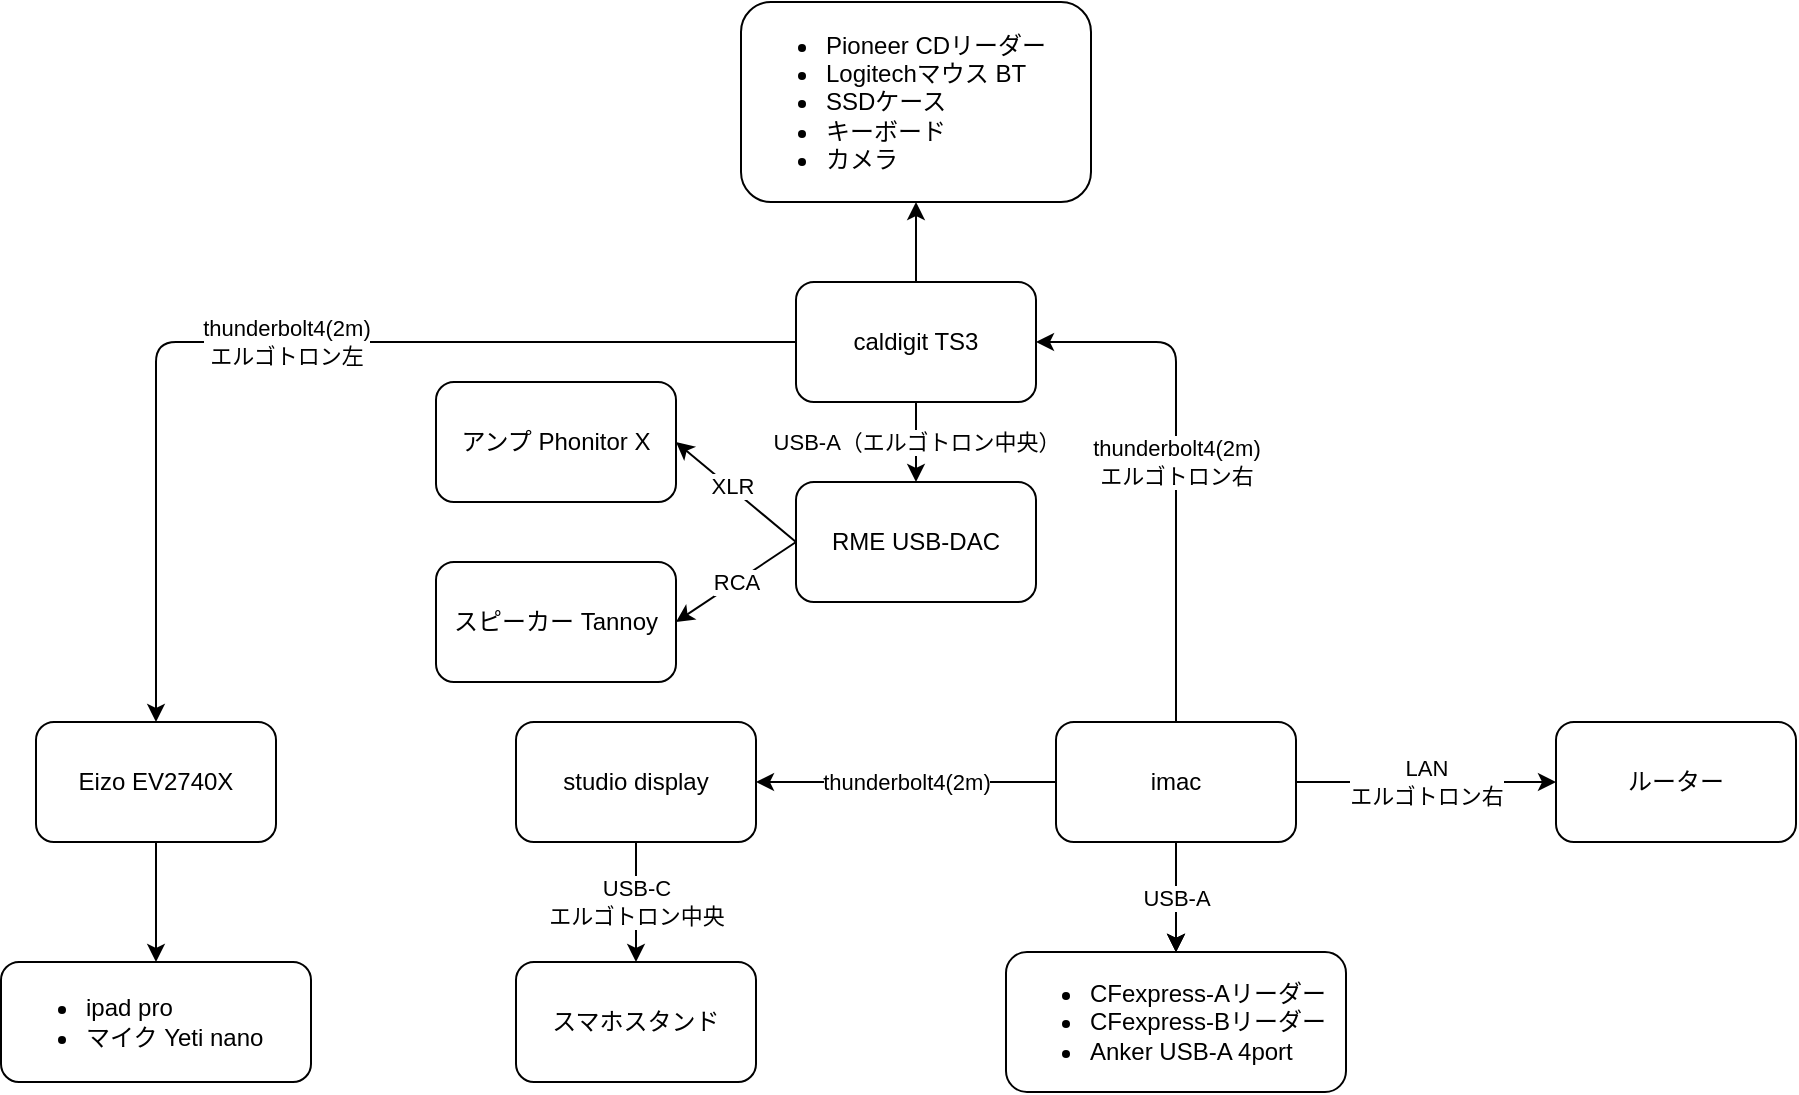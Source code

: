 <mxfile>
    <diagram id="xjeuZAgo3kkd_qwhfWCV" name="ページ1">
        <mxGraphModel dx="712" dy="1594" grid="1" gridSize="10" guides="1" tooltips="1" connect="1" arrows="1" fold="1" page="1" pageScale="1" pageWidth="827" pageHeight="1169" math="0" shadow="0">
            <root>
                <mxCell id="0"/>
                <mxCell id="1" parent="0"/>
                <mxCell id="7" value="thunderbolt4(2m)&lt;br&gt;エルゴトロン右" style="edgeStyle=none;html=1;entryX=1;entryY=0.5;entryDx=0;entryDy=0;exitX=0.5;exitY=0;exitDx=0;exitDy=0;" parent="1" source="2" target="6" edge="1">
                    <mxGeometry relative="1" as="geometry">
                        <Array as="points">
                            <mxPoint x="590" y="140"/>
                        </Array>
                        <mxPoint as="offset"/>
                    </mxGeometry>
                </mxCell>
                <mxCell id="10" value="" style="edgeStyle=none;html=1;" parent="1" source="2" target="9" edge="1">
                    <mxGeometry relative="1" as="geometry"/>
                </mxCell>
                <mxCell id="12" value="" style="edgeStyle=none;html=1;" parent="1" source="2" target="9" edge="1">
                    <mxGeometry relative="1" as="geometry"/>
                </mxCell>
                <mxCell id="13" value="USB-A" style="edgeStyle=none;html=1;" parent="1" source="2" target="9" edge="1">
                    <mxGeometry relative="1" as="geometry"/>
                </mxCell>
                <mxCell id="21" value="thunderbolt4(2m)" style="edgeStyle=none;html=1;entryX=1;entryY=0.5;entryDx=0;entryDy=0;" parent="1" source="2" target="3" edge="1">
                    <mxGeometry relative="1" as="geometry"/>
                </mxCell>
                <mxCell id="25" value="LAN&lt;br&gt;エルゴトロン右" style="edgeStyle=none;html=1;" parent="1" source="2" target="24" edge="1">
                    <mxGeometry relative="1" as="geometry"/>
                </mxCell>
                <mxCell id="2" value="imac" style="rounded=1;whiteSpace=wrap;html=1;" parent="1" vertex="1">
                    <mxGeometry x="530" y="330" width="120" height="60" as="geometry"/>
                </mxCell>
                <mxCell id="34" value="USB-C&lt;br&gt;エルゴトロン中央" style="edgeStyle=none;html=1;" edge="1" parent="1" source="3" target="33">
                    <mxGeometry relative="1" as="geometry"/>
                </mxCell>
                <mxCell id="3" value="studio display" style="rounded=1;whiteSpace=wrap;html=1;" parent="1" vertex="1">
                    <mxGeometry x="260" y="330" width="120" height="60" as="geometry"/>
                </mxCell>
                <mxCell id="23" value="" style="edgeStyle=none;html=1;" parent="1" source="4" target="22" edge="1">
                    <mxGeometry relative="1" as="geometry"/>
                </mxCell>
                <mxCell id="4" value="Eizo EV2740X" style="rounded=1;whiteSpace=wrap;html=1;" parent="1" vertex="1">
                    <mxGeometry x="20" y="330" width="120" height="60" as="geometry"/>
                </mxCell>
                <mxCell id="19" value="" style="edgeStyle=none;html=1;" parent="1" source="6" target="18" edge="1">
                    <mxGeometry relative="1" as="geometry"/>
                </mxCell>
                <mxCell id="20" value="thunderbolt4(2m)&lt;br&gt;エルゴトロン左" style="edgeStyle=none;html=1;entryX=0.5;entryY=0;entryDx=0;entryDy=0;exitX=0;exitY=0.5;exitDx=0;exitDy=0;" parent="1" source="6" target="4" edge="1">
                    <mxGeometry relative="1" as="geometry">
                        <Array as="points">
                            <mxPoint x="80" y="140"/>
                        </Array>
                        <mxPoint as="offset"/>
                    </mxGeometry>
                </mxCell>
                <mxCell id="27" value="USB-A（エルゴトロン中央）" style="edgeStyle=none;html=1;" parent="1" source="6" target="26" edge="1">
                    <mxGeometry relative="1" as="geometry">
                        <mxPoint as="offset"/>
                    </mxGeometry>
                </mxCell>
                <mxCell id="6" value="caldigit TS3" style="rounded=1;whiteSpace=wrap;html=1;" parent="1" vertex="1">
                    <mxGeometry x="400" y="110" width="120" height="60" as="geometry"/>
                </mxCell>
                <mxCell id="9" value="&lt;ul&gt;&lt;li&gt;CFexpress-Aリーダー&lt;/li&gt;&lt;li&gt;CFexpress-Bリーダー&lt;/li&gt;&lt;li&gt;Anker USB-A 4port&lt;/li&gt;&lt;/ul&gt;" style="whiteSpace=wrap;html=1;rounded=1;align=left;" parent="1" vertex="1">
                    <mxGeometry x="505" y="445" width="170" height="70" as="geometry"/>
                </mxCell>
                <mxCell id="18" value="&lt;ul&gt;&lt;li&gt;Pioneer CDリーダー&lt;/li&gt;&lt;li&gt;Logitechマウス BT&lt;/li&gt;&lt;li&gt;SSDケース&lt;/li&gt;&lt;li&gt;キーボード&lt;/li&gt;&lt;li&gt;カメラ&lt;/li&gt;&lt;/ul&gt;" style="rounded=1;whiteSpace=wrap;html=1;align=left;" parent="1" vertex="1">
                    <mxGeometry x="372.5" y="-30" width="175" height="100" as="geometry"/>
                </mxCell>
                <mxCell id="22" value="&lt;div style=&quot;&quot;&gt;&lt;ul&gt;&lt;li&gt;&lt;span style=&quot;background-color: initial;&quot;&gt;ipad pro&lt;/span&gt;&lt;/li&gt;&lt;li&gt;&lt;span style=&quot;background-color: initial;&quot;&gt;マイク Yeti nano&lt;/span&gt;&lt;/li&gt;&lt;/ul&gt;&lt;/div&gt;" style="whiteSpace=wrap;html=1;rounded=1;align=left;" parent="1" vertex="1">
                    <mxGeometry x="2.5" y="450" width="155" height="60" as="geometry"/>
                </mxCell>
                <mxCell id="24" value="ルーター" style="whiteSpace=wrap;html=1;rounded=1;" parent="1" vertex="1">
                    <mxGeometry x="780" y="330" width="120" height="60" as="geometry"/>
                </mxCell>
                <mxCell id="30" value="" style="edgeStyle=none;html=1;exitX=0;exitY=0.5;exitDx=0;exitDy=0;entryX=1;entryY=0.5;entryDx=0;entryDy=0;" parent="1" source="26" target="29" edge="1">
                    <mxGeometry relative="1" as="geometry">
                        <mxPoint x="400" y="233" as="sourcePoint"/>
                    </mxGeometry>
                </mxCell>
                <mxCell id="36" value="XLR" style="edgeLabel;html=1;align=center;verticalAlign=middle;resizable=0;points=[];" vertex="1" connectable="0" parent="30">
                    <mxGeometry x="0.082" y="-1" relative="1" as="geometry">
                        <mxPoint as="offset"/>
                    </mxGeometry>
                </mxCell>
                <mxCell id="32" value="RCA" style="edgeStyle=none;html=1;entryX=1;entryY=0.5;entryDx=0;entryDy=0;exitX=0;exitY=0.5;exitDx=0;exitDy=0;" parent="1" source="26" target="31" edge="1">
                    <mxGeometry relative="1" as="geometry"/>
                </mxCell>
                <mxCell id="26" value="RME USB-DAC" style="whiteSpace=wrap;html=1;rounded=1;" parent="1" vertex="1">
                    <mxGeometry x="400" y="210" width="120" height="60" as="geometry"/>
                </mxCell>
                <mxCell id="29" value="アンプ Phonitor X" style="whiteSpace=wrap;html=1;rounded=1;" parent="1" vertex="1">
                    <mxGeometry x="220" y="160" width="120" height="60" as="geometry"/>
                </mxCell>
                <mxCell id="31" value="スピーカー Tannoy" style="whiteSpace=wrap;html=1;rounded=1;" parent="1" vertex="1">
                    <mxGeometry x="220" y="250" width="120" height="60" as="geometry"/>
                </mxCell>
                <mxCell id="33" value="スマホスタンド" style="whiteSpace=wrap;html=1;rounded=1;" vertex="1" parent="1">
                    <mxGeometry x="260" y="450" width="120" height="60" as="geometry"/>
                </mxCell>
            </root>
        </mxGraphModel>
    </diagram>
</mxfile>